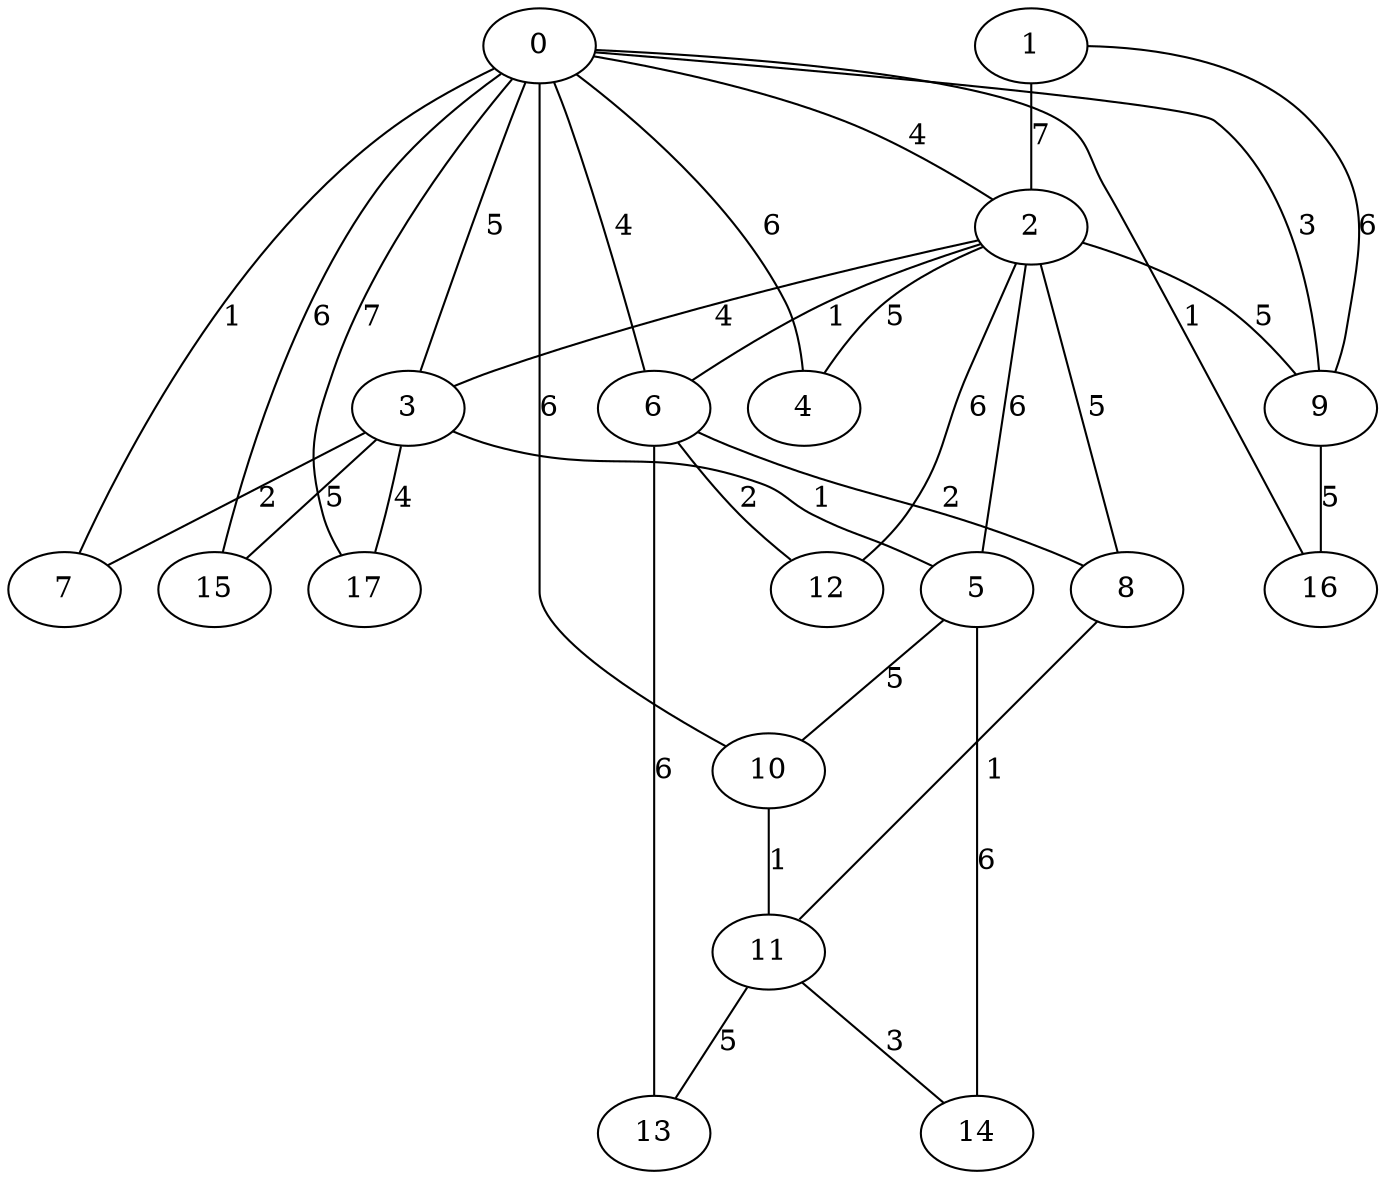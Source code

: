 graph g {
  0 [ habit = 5, size = 152, x = 5, y = 3 ]
  1 [ habit = 4, size = 96, x = 10, y = 2 ]
  2 [ habit = 8, size = 63, x = 7, y = 5 ]
  3 [ habit = 8, size = 207, x = 3, y = 4 ]
  4 [ habit = 3, size = 370, x = 5, y = 6 ]
  5 [ habit = 10, size = 85, x = 3, y = 6 ]
  6 [ habit = 2, size = 363, x = 8, y = 6 ]
  7 [ habit = 2, size = 455, x = 4, y = 2 ]
  8 [ habit = 10, size = 424, x = 7, y = 8 ]
  9 [ habit = 6, size = 268, x = 7, y = 1 ]
  10 [ habit = 6, size = 98, x = 4, y = 8 ]
  11 [ habit = 7, size = 249, x = 6, y = 10 ]
  12 [ base = 2, habit = 6, size = 62, x = 10, y = 5 ]
  13 [ habit = 2, size = 467, x = 9, y = 10 ]
  14 [ habit = 1, size = 262, x = 3, y = 10 ]
  15 [ base = 1, habit = 4, size = 88, x = 1, y = 3 ]
  16 [ habit = 3, size = 187, x = 7, y = 2 ]
  17 [ habit = 4, size = 448, x = 2, y = 1 ]

  0 -- 2 [ label = 4, weight = 4 ]
  0 -- 3 [ label = 5, weight = 5 ]
  0 -- 4 [ label = 6, weight = 6 ]
  0 -- 6 [ label = 4, weight = 4 ]
  0 -- 7 [ label = 1, weight = 1 ]
  0 -- 9 [ label = 3, weight = 3 ]
  0 -- 10 [ label = 6, weight = 6 ]
  0 -- 15 [ label = 6, weight = 6 ]
  0 -- 16 [ label = 1, weight = 1 ]
  0 -- 17 [ label = 7, weight = 7 ]
  1 -- 2 [ label = 7, weight = 7 ]
  1 -- 9 [ label = 6, weight = 6 ]
  2 -- 6 [ label = 1, weight = 1 ]
  2 -- 4 [ label = 5, weight = 5 ]
  2 -- 3 [ label = 4, weight = 4 ]
  2 -- 12 [ label = 6, weight = 6 ]
  2 -- 5 [ label = 6, weight = 6 ]
  2 -- 9 [ label = 5, weight = 5 ]
  2 -- 8 [ label = 5, weight = 5 ]
  3 -- 7 [ label = 2, weight = 2 ]
  3 -- 15 [ label = 5, weight = 5 ]
  3 -- 17 [ label = 4, weight = 4 ]
  3 -- 5 [ label = 1, weight = 1 ]
  5 -- 14 [ label = 6, weight = 6 ]
  5 -- 10 [ label = 5, weight = 5 ]
  6 -- 12 [ label = 2, weight = 2 ]
  6 -- 13 [ label = 6, weight = 6 ]
  6 -- 8 [ label = 2, weight = 2 ]
  8 -- 11 [ label = 1, weight = 1 ]
  9 -- 16 [ label = 5, weight = 5 ]
  10 -- 11 [ label = 1, weight = 1 ]
  11 -- 13 [ label = 5, weight = 5 ]
  11 -- 14 [ label = 3, weight = 3 ]
}
